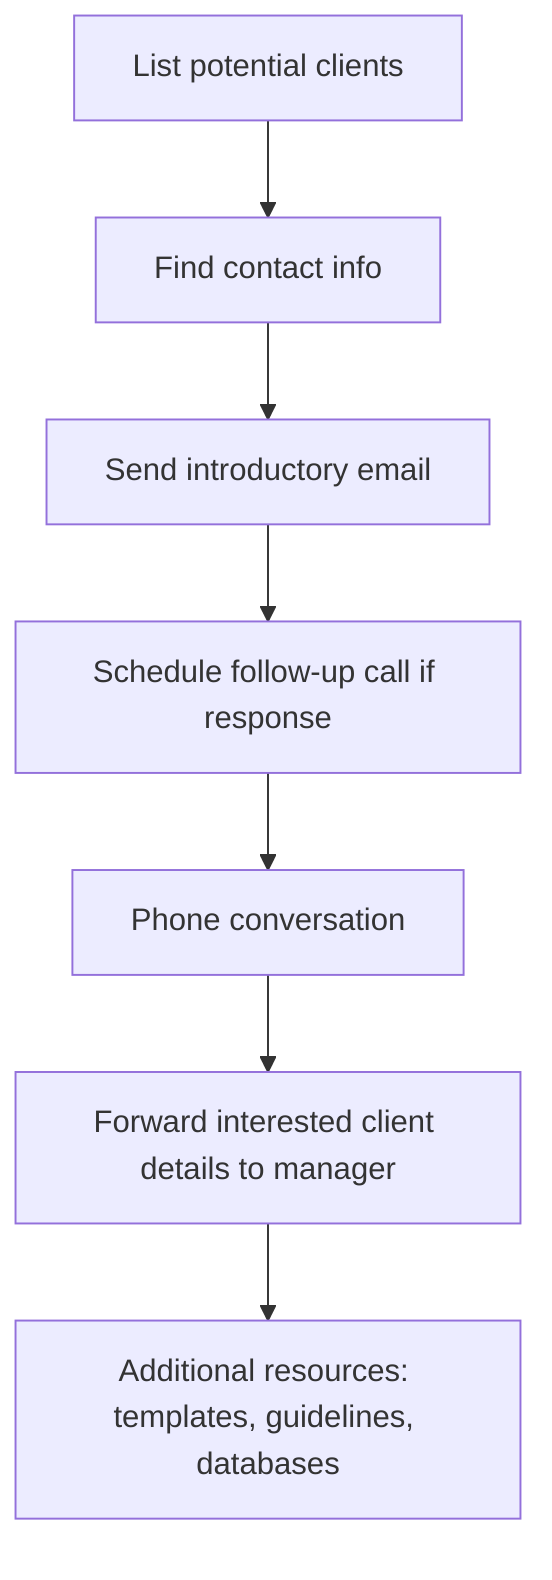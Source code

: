 graph TB
    A[List potential clients] --> B[Find contact info]
    B --> C[Send introductory email]
    C --> D[Schedule follow-up call if response]
    D --> E[Phone conversation]
    E --> F[Forward interested client details to manager]
    F --> G[Additional resources: templates, guidelines, databases]